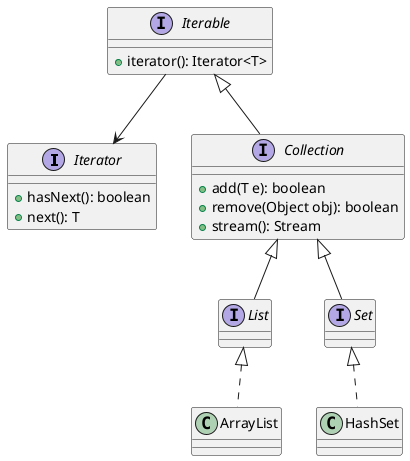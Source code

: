 @startuml

interface Iterator {
    + hasNext(): boolean
    + next(): T
}
interface Iterable {
    + iterator(): Iterator<T>
}
interface Collection {
    + add(T e): boolean
    + remove(Object obj): boolean
    + stream(): Stream
}
interface List {
}
interface Set {
}

Iterable --> Iterator
Iterable <|-- Collection
Collection <|-- List
Collection <|-- Set

List <|.. ArrayList
Set <|.. HashSet


@enduml